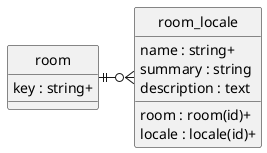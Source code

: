 @startuml uml
skinparam monochrome true
skinparam linetype ortho
hide circle

entity room {
    key : string+
}

entity room_locale {
    room : room(id)+
    locale : locale(id)+
    name : string+
    summary : string
    description : text
}

room ||-r-o{ room_locale

@enduml
